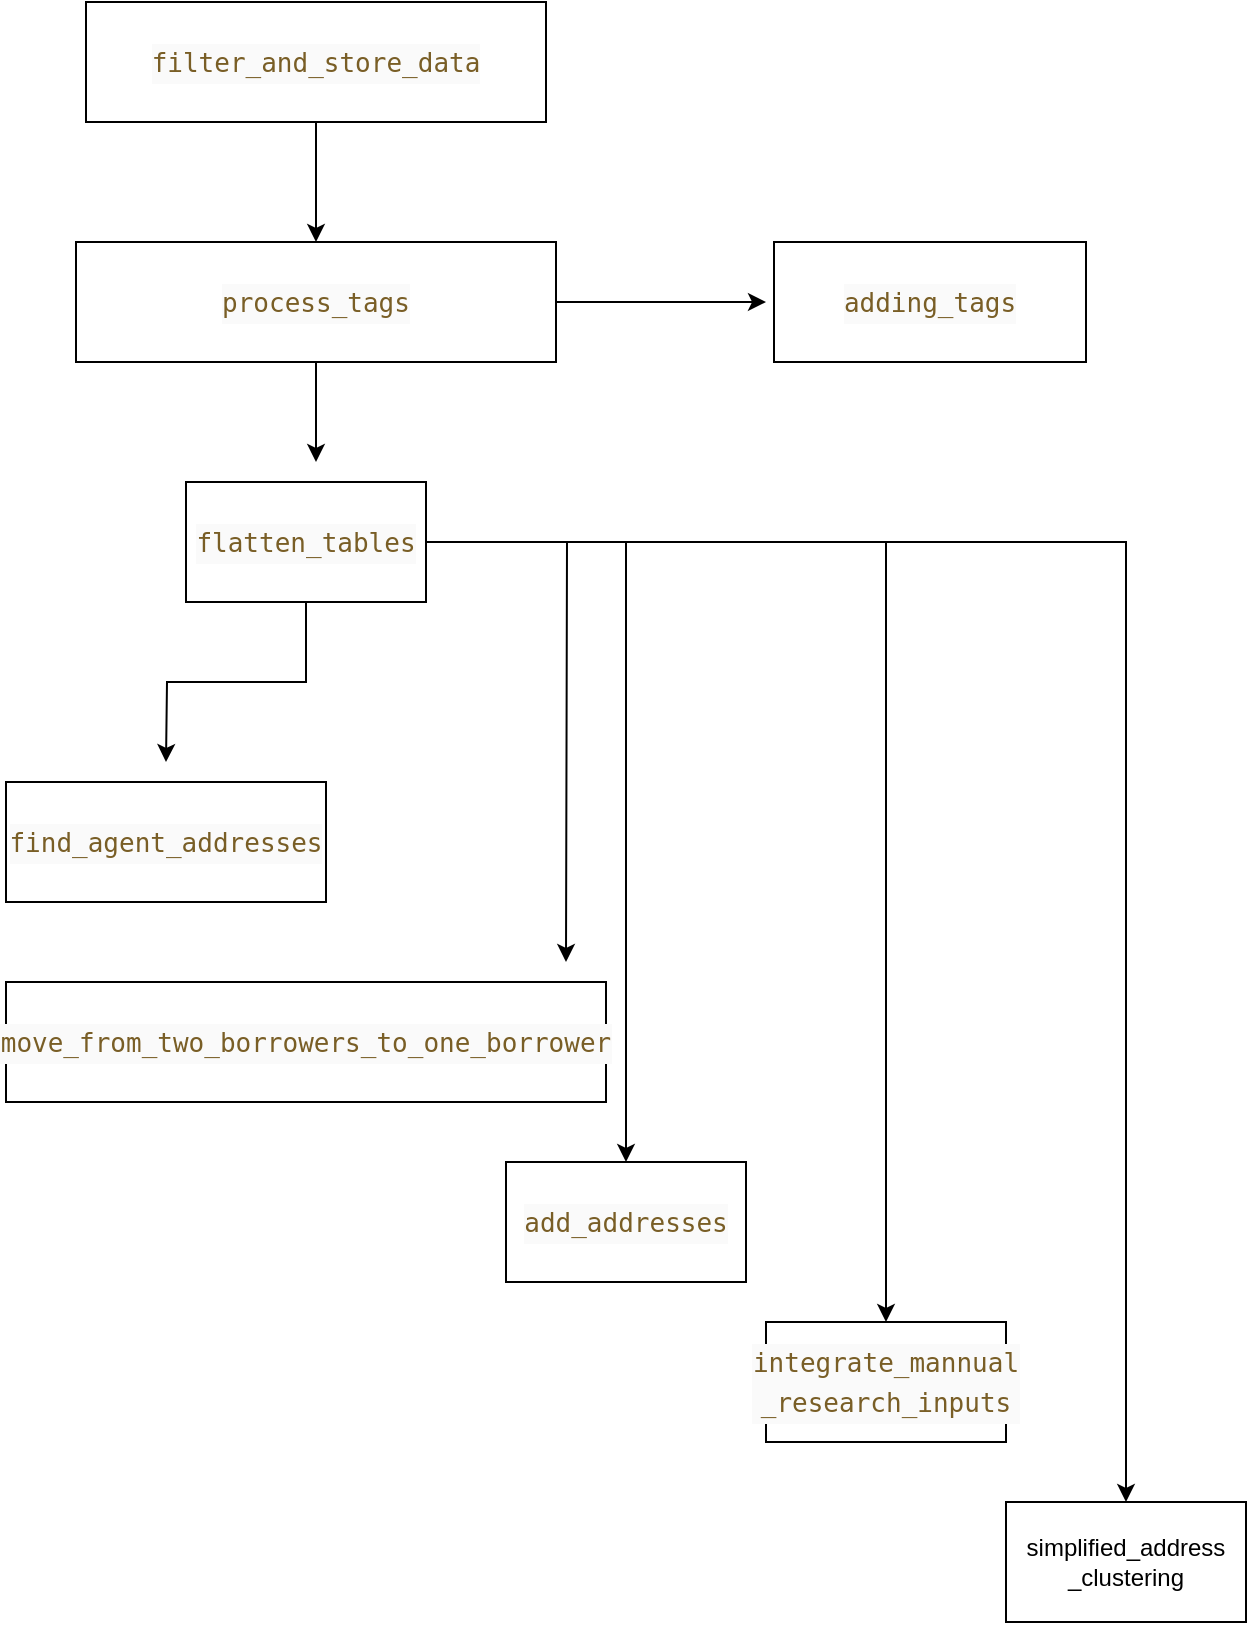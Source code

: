 <mxfile version="24.3.1" type="github">
  <diagram name="Page-1" id="T-wJN6Wx_XXJbjBmuRbo">
    <mxGraphModel dx="1434" dy="689" grid="1" gridSize="10" guides="1" tooltips="1" connect="1" arrows="1" fold="1" page="1" pageScale="1" pageWidth="827" pageHeight="1169" math="0" shadow="0">
      <root>
        <mxCell id="0" />
        <mxCell id="1" parent="0" />
        <mxCell id="xZH6s1uCZATJZxULiq4--6" style="edgeStyle=orthogonalEdgeStyle;rounded=0;orthogonalLoop=1;jettySize=auto;html=1;" edge="1" parent="1" source="xZH6s1uCZATJZxULiq4--1">
          <mxGeometry relative="1" as="geometry">
            <mxPoint x="410" y="230" as="targetPoint" />
          </mxGeometry>
        </mxCell>
        <mxCell id="xZH6s1uCZATJZxULiq4--8" style="edgeStyle=orthogonalEdgeStyle;rounded=0;orthogonalLoop=1;jettySize=auto;html=1;" edge="1" parent="1" source="xZH6s1uCZATJZxULiq4--1">
          <mxGeometry relative="1" as="geometry">
            <mxPoint x="185" y="310" as="targetPoint" />
          </mxGeometry>
        </mxCell>
        <mxCell id="xZH6s1uCZATJZxULiq4--1" value="&lt;div style=&quot;color: rgb(59, 59, 59); background-color: rgb(250, 250, 250); font-family: Menlo, Monaco, Consolas, &amp;quot;Ubuntu Mono&amp;quot;, &amp;quot;Source Code Pro&amp;quot;, monospace, &amp;quot;Droid Sans Mono&amp;quot;, &amp;quot;monospace&amp;quot;, monospace; font-size: 13px; line-height: 20px; white-space: pre;&quot;&gt;&lt;span style=&quot;color: #795e26;&quot;&gt;process_tags&lt;/span&gt;&lt;/div&gt;" style="rounded=0;whiteSpace=wrap;html=1;" vertex="1" parent="1">
          <mxGeometry x="65" y="200" width="240" height="60" as="geometry" />
        </mxCell>
        <mxCell id="xZH6s1uCZATJZxULiq4--4" style="edgeStyle=orthogonalEdgeStyle;rounded=0;orthogonalLoop=1;jettySize=auto;html=1;" edge="1" parent="1" source="xZH6s1uCZATJZxULiq4--2">
          <mxGeometry relative="1" as="geometry">
            <mxPoint x="185" y="200" as="targetPoint" />
          </mxGeometry>
        </mxCell>
        <mxCell id="xZH6s1uCZATJZxULiq4--2" value="&lt;div style=&quot;color: rgb(59, 59, 59); background-color: rgb(250, 250, 250); font-family: Menlo, Monaco, Consolas, &amp;quot;Ubuntu Mono&amp;quot;, &amp;quot;Source Code Pro&amp;quot;, monospace, &amp;quot;Droid Sans Mono&amp;quot;, &amp;quot;monospace&amp;quot;, monospace; font-size: 13px; line-height: 20px; white-space: pre;&quot;&gt;&lt;span style=&quot;color: #795e26;&quot;&gt;filter_and_store_data&lt;/span&gt;&lt;/div&gt;" style="rounded=0;whiteSpace=wrap;html=1;" vertex="1" parent="1">
          <mxGeometry x="70" y="80" width="230" height="60" as="geometry" />
        </mxCell>
        <mxCell id="xZH6s1uCZATJZxULiq4--5" value="&lt;div style=&quot;color: rgb(59, 59, 59); background-color: rgb(250, 250, 250); font-family: Menlo, Monaco, Consolas, &amp;quot;Ubuntu Mono&amp;quot;, &amp;quot;Source Code Pro&amp;quot;, monospace, &amp;quot;Droid Sans Mono&amp;quot;, &amp;quot;monospace&amp;quot;, monospace; font-size: 13px; line-height: 20px; white-space: pre;&quot;&gt;&lt;div style=&quot;line-height: 20px;&quot;&gt;&lt;span style=&quot;color: #795e26;&quot;&gt;adding_tags&lt;/span&gt;&lt;/div&gt;&lt;/div&gt;" style="rounded=0;whiteSpace=wrap;html=1;" vertex="1" parent="1">
          <mxGeometry x="414" y="200" width="156" height="60" as="geometry" />
        </mxCell>
        <mxCell id="xZH6s1uCZATJZxULiq4--10" style="edgeStyle=orthogonalEdgeStyle;rounded=0;orthogonalLoop=1;jettySize=auto;html=1;exitX=0.5;exitY=1;exitDx=0;exitDy=0;" edge="1" parent="1" source="xZH6s1uCZATJZxULiq4--7">
          <mxGeometry relative="1" as="geometry">
            <mxPoint x="110" y="460" as="targetPoint" />
          </mxGeometry>
        </mxCell>
        <mxCell id="xZH6s1uCZATJZxULiq4--14" style="edgeStyle=orthogonalEdgeStyle;rounded=0;orthogonalLoop=1;jettySize=auto;html=1;entryX=0.5;entryY=0;entryDx=0;entryDy=0;" edge="1" parent="1" source="xZH6s1uCZATJZxULiq4--7" target="xZH6s1uCZATJZxULiq4--13">
          <mxGeometry relative="1" as="geometry" />
        </mxCell>
        <mxCell id="xZH6s1uCZATJZxULiq4--15" style="edgeStyle=orthogonalEdgeStyle;rounded=0;orthogonalLoop=1;jettySize=auto;html=1;" edge="1" parent="1" source="xZH6s1uCZATJZxULiq4--7">
          <mxGeometry relative="1" as="geometry">
            <mxPoint x="310" y="560" as="targetPoint" />
          </mxGeometry>
        </mxCell>
        <mxCell id="xZH6s1uCZATJZxULiq4--17" style="edgeStyle=orthogonalEdgeStyle;rounded=0;orthogonalLoop=1;jettySize=auto;html=1;" edge="1" parent="1" source="xZH6s1uCZATJZxULiq4--7" target="xZH6s1uCZATJZxULiq4--16">
          <mxGeometry relative="1" as="geometry">
            <mxPoint x="480" y="900" as="targetPoint" />
          </mxGeometry>
        </mxCell>
        <mxCell id="xZH6s1uCZATJZxULiq4--20" style="edgeStyle=orthogonalEdgeStyle;rounded=0;orthogonalLoop=1;jettySize=auto;html=1;" edge="1" parent="1" source="xZH6s1uCZATJZxULiq4--7" target="xZH6s1uCZATJZxULiq4--19">
          <mxGeometry relative="1" as="geometry" />
        </mxCell>
        <mxCell id="xZH6s1uCZATJZxULiq4--7" value="&lt;div style=&quot;color: rgb(59, 59, 59); background-color: rgb(250, 250, 250); font-family: Menlo, Monaco, Consolas, &amp;quot;Ubuntu Mono&amp;quot;, &amp;quot;Source Code Pro&amp;quot;, monospace, &amp;quot;Droid Sans Mono&amp;quot;, &amp;quot;monospace&amp;quot;, monospace; font-size: 13px; line-height: 20px; white-space: pre;&quot;&gt;&lt;span style=&quot;color: #795e26;&quot;&gt;flatten_tables&lt;/span&gt;&lt;/div&gt;" style="whiteSpace=wrap;html=1;" vertex="1" parent="1">
          <mxGeometry x="120" y="320" width="120" height="60" as="geometry" />
        </mxCell>
        <mxCell id="xZH6s1uCZATJZxULiq4--9" value="&lt;div style=&quot;color: rgb(59, 59, 59); background-color: rgb(250, 250, 250); font-family: Menlo, Monaco, Consolas, &amp;quot;Ubuntu Mono&amp;quot;, &amp;quot;Source Code Pro&amp;quot;, monospace, &amp;quot;Droid Sans Mono&amp;quot;, &amp;quot;monospace&amp;quot;, monospace; font-size: 13px; line-height: 20px; white-space: pre;&quot;&gt;&lt;span style=&quot;color: #795e26;&quot;&gt;find_agent_addresses&lt;/span&gt;&lt;/div&gt;" style="rounded=0;whiteSpace=wrap;html=1;" vertex="1" parent="1">
          <mxGeometry x="30" y="470" width="160" height="60" as="geometry" />
        </mxCell>
        <mxCell id="xZH6s1uCZATJZxULiq4--11" value="&lt;div style=&quot;color: rgb(59, 59, 59); background-color: rgb(250, 250, 250); font-family: Menlo, Monaco, Consolas, &amp;quot;Ubuntu Mono&amp;quot;, &amp;quot;Source Code Pro&amp;quot;, monospace, &amp;quot;Droid Sans Mono&amp;quot;, &amp;quot;monospace&amp;quot;, monospace; font-size: 13px; line-height: 20px; white-space: pre;&quot;&gt;&lt;span style=&quot;color: #795e26;&quot;&gt;move_from_two_borrowers_to_one_borrower&lt;/span&gt;&lt;/div&gt;" style="rounded=0;whiteSpace=wrap;html=1;" vertex="1" parent="1">
          <mxGeometry x="30" y="570" width="300" height="60" as="geometry" />
        </mxCell>
        <mxCell id="xZH6s1uCZATJZxULiq4--13" value="&lt;div style=&quot;color: rgb(59, 59, 59); background-color: rgb(250, 250, 250); font-family: Menlo, Monaco, Consolas, &amp;quot;Ubuntu Mono&amp;quot;, &amp;quot;Source Code Pro&amp;quot;, monospace, &amp;quot;Droid Sans Mono&amp;quot;, &amp;quot;monospace&amp;quot;, monospace; font-size: 13px; line-height: 20px; white-space: pre;&quot;&gt;&lt;span style=&quot;color: #795e26;&quot;&gt;add_addresses&lt;/span&gt;&lt;/div&gt;" style="rounded=0;whiteSpace=wrap;html=1;" vertex="1" parent="1">
          <mxGeometry x="280" y="660" width="120" height="60" as="geometry" />
        </mxCell>
        <mxCell id="xZH6s1uCZATJZxULiq4--16" value="&lt;div style=&quot;color: rgb(59, 59, 59); background-color: rgb(250, 250, 250); font-family: Menlo, Monaco, Consolas, &amp;quot;Ubuntu Mono&amp;quot;, &amp;quot;Source Code Pro&amp;quot;, monospace, &amp;quot;Droid Sans Mono&amp;quot;, &amp;quot;monospace&amp;quot;, monospace; font-size: 13px; line-height: 20px; white-space: pre;&quot;&gt;&lt;span style=&quot;color: #795e26;&quot;&gt;integrate_mannual&lt;/span&gt;&lt;/div&gt;&lt;div style=&quot;color: rgb(59, 59, 59); background-color: rgb(250, 250, 250); font-family: Menlo, Monaco, Consolas, &amp;quot;Ubuntu Mono&amp;quot;, &amp;quot;Source Code Pro&amp;quot;, monospace, &amp;quot;Droid Sans Mono&amp;quot;, &amp;quot;monospace&amp;quot;, monospace; font-size: 13px; line-height: 20px; white-space: pre;&quot;&gt;&lt;span style=&quot;color: #795e26;&quot;&gt;_research_inputs&lt;/span&gt;&lt;/div&gt;" style="rounded=0;whiteSpace=wrap;html=1;" vertex="1" parent="1">
          <mxGeometry x="410" y="740" width="120" height="60" as="geometry" />
        </mxCell>
        <mxCell id="xZH6s1uCZATJZxULiq4--19" value="simplified_address&lt;div&gt;_clustering&lt;/div&gt;" style="rounded=0;whiteSpace=wrap;html=1;" vertex="1" parent="1">
          <mxGeometry x="530" y="830" width="120" height="60" as="geometry" />
        </mxCell>
      </root>
    </mxGraphModel>
  </diagram>
</mxfile>
